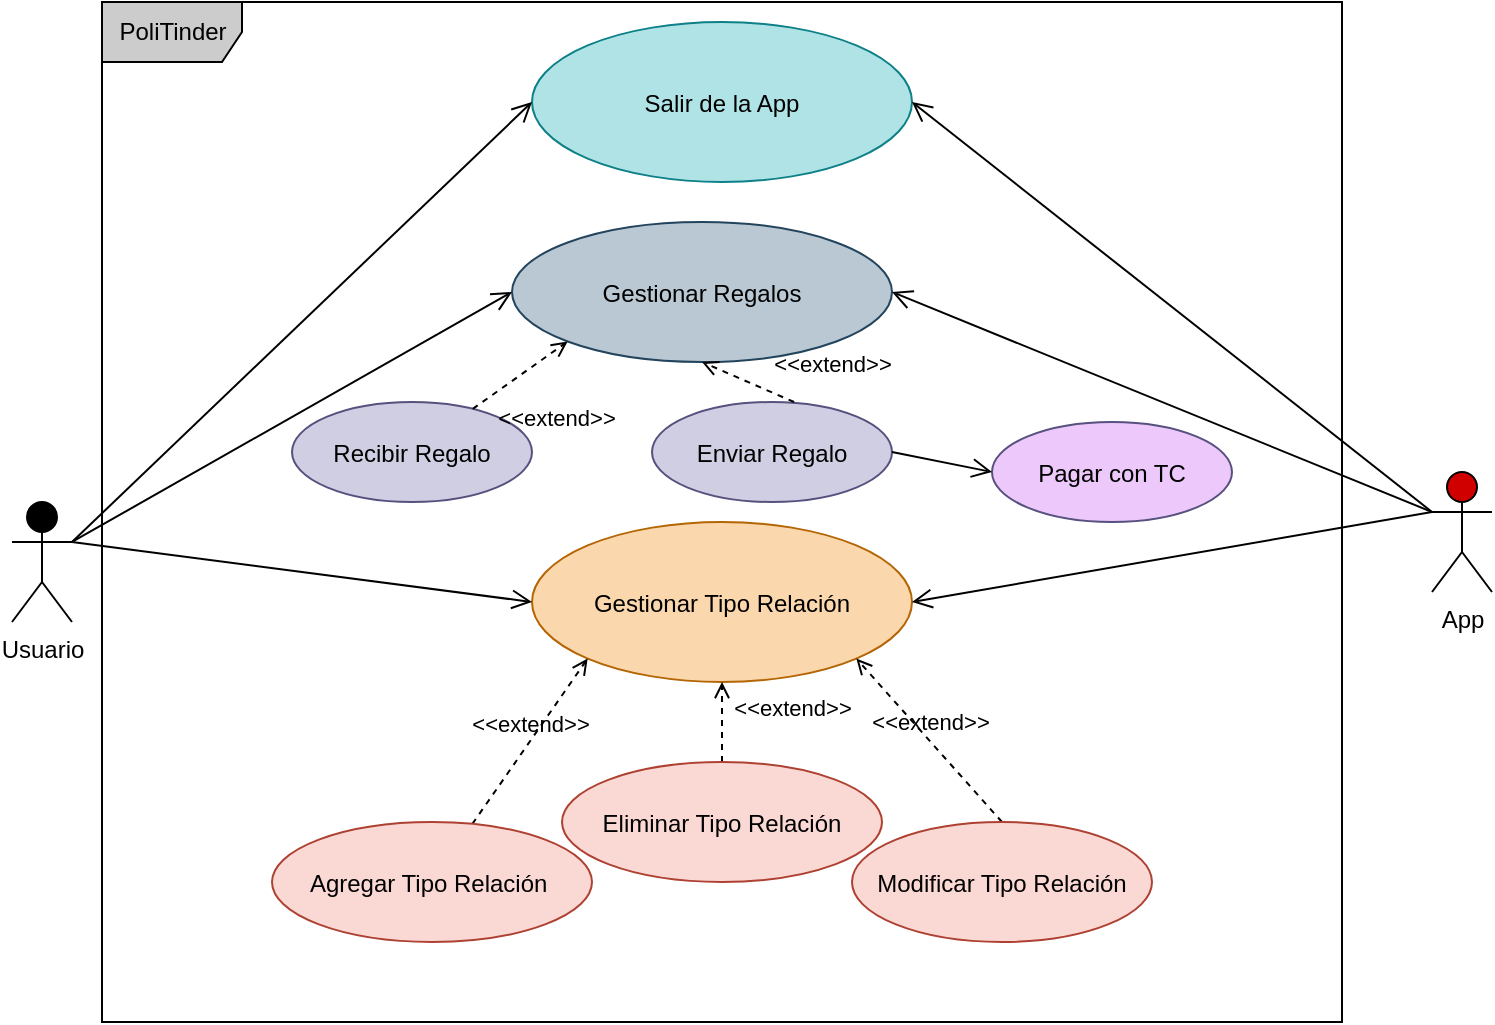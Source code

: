 <mxfile>
    <diagram id="fKEEVc4aK_-P88laXLWk" name="Page-1">
        <mxGraphModel dx="1036" dy="549" grid="1" gridSize="10" guides="1" tooltips="1" connect="1" arrows="1" fold="1" page="1" pageScale="1" pageWidth="850" pageHeight="1100" math="0" shadow="0">
            <root>
                <mxCell id="0"/>
                <mxCell id="1" parent="0"/>
                <mxCell id="2" value="Usuario" style="shape=umlActor;verticalLabelPosition=bottom;verticalAlign=top;html=1;fillColor=#000000;" vertex="1" parent="1">
                    <mxGeometry x="90" y="330" width="30" height="60" as="geometry"/>
                </mxCell>
                <mxCell id="3" value="App" style="shape=umlActor;verticalLabelPosition=bottom;verticalAlign=top;html=1;fillColor=#D00000;" vertex="1" parent="1">
                    <mxGeometry x="800" y="315" width="30" height="60" as="geometry"/>
                </mxCell>
                <mxCell id="4" value="PoliTinder" style="shape=umlFrame;tabPosition=left;html=1;boundedLbl=1;labelInHeader=1;width=70;height=30;fillColor=#CCCCCC;" vertex="1" parent="1">
                    <mxGeometry x="135" y="80" width="620" height="510" as="geometry"/>
                </mxCell>
                <mxCell id="6" value="Gestionar Tipo Relación" style="ellipse;fillColor=#fad7ac;strokeColor=#b46504;" vertex="1" parent="1">
                    <mxGeometry x="350" y="340" width="190" height="80" as="geometry"/>
                </mxCell>
                <mxCell id="7" value="Gestionar Regalos" style="ellipse;fillColor=#bac8d3;strokeColor=#23445d;" vertex="1" parent="1">
                    <mxGeometry x="340" y="190" width="190" height="70" as="geometry"/>
                </mxCell>
                <mxCell id="18" value="" style="endArrow=open;startArrow=none;endFill=0;startFill=0;endSize=8;html=1;verticalAlign=bottom;labelBackgroundColor=none;strokeWidth=1;entryX=0;entryY=0.5;entryDx=0;entryDy=0;exitX=1;exitY=0.333;exitDx=0;exitDy=0;exitPerimeter=0;" edge="1" parent="1" source="2" target="7">
                    <mxGeometry width="160" relative="1" as="geometry">
                        <mxPoint x="130.98" y="350" as="sourcePoint"/>
                        <mxPoint x="320" y="254.03" as="targetPoint"/>
                    </mxGeometry>
                </mxCell>
                <mxCell id="19" value="" style="endArrow=open;startArrow=none;endFill=0;startFill=0;endSize=8;html=1;verticalAlign=bottom;labelBackgroundColor=none;strokeWidth=1;entryX=0;entryY=0.5;entryDx=0;entryDy=0;exitX=1;exitY=0.333;exitDx=0;exitDy=0;exitPerimeter=0;" edge="1" parent="1" source="2" target="6">
                    <mxGeometry width="160" relative="1" as="geometry">
                        <mxPoint x="130.98" y="390" as="sourcePoint"/>
                        <mxPoint x="330" y="325" as="targetPoint"/>
                    </mxGeometry>
                </mxCell>
                <mxCell id="31" value="&amp;lt;&amp;lt;extend&amp;gt;&amp;gt;" style="html=1;verticalAlign=bottom;labelBackgroundColor=none;endArrow=open;endFill=0;dashed=1;entryX=0.5;entryY=1;entryDx=0;entryDy=0;" edge="1" parent="1" source="36" target="6">
                    <mxGeometry x="-0.107" y="-35" width="160" relative="1" as="geometry">
                        <mxPoint x="434.5" y="530" as="sourcePoint"/>
                        <mxPoint x="434.997" y="440.0" as="targetPoint"/>
                        <mxPoint as="offset"/>
                    </mxGeometry>
                </mxCell>
                <mxCell id="32" value="&amp;lt;&amp;lt;extend&amp;gt;&amp;gt;" style="html=1;verticalAlign=bottom;labelBackgroundColor=none;endArrow=open;endFill=0;dashed=1;entryX=1;entryY=1;entryDx=0;entryDy=0;exitX=0.5;exitY=0;exitDx=0;exitDy=0;" edge="1" parent="1" source="37" target="6">
                    <mxGeometry width="160" relative="1" as="geometry">
                        <mxPoint x="460" y="535.86" as="sourcePoint"/>
                        <mxPoint x="555.497" y="470.0" as="targetPoint"/>
                    </mxGeometry>
                </mxCell>
                <mxCell id="34" value="&amp;lt;&amp;lt;extend&amp;gt;&amp;gt;" style="html=1;verticalAlign=bottom;labelBackgroundColor=none;endArrow=open;endFill=0;dashed=1;entryX=0;entryY=1;entryDx=0;entryDy=0;" edge="1" parent="1" source="35" target="6">
                    <mxGeometry width="160" relative="1" as="geometry">
                        <mxPoint x="340.06" y="550.08" as="sourcePoint"/>
                        <mxPoint x="250.0" y="440.0" as="targetPoint"/>
                    </mxGeometry>
                </mxCell>
                <mxCell id="35" value="Agregar Tipo Relación " style="ellipse;fillColor=#fad9d5;strokeColor=#ae4132;" vertex="1" parent="1">
                    <mxGeometry x="220" y="490" width="160" height="60" as="geometry"/>
                </mxCell>
                <mxCell id="36" value="Eliminar Tipo Relación" style="ellipse;fillColor=#fad9d5;strokeColor=#ae4132;" vertex="1" parent="1">
                    <mxGeometry x="365" y="460" width="160" height="60" as="geometry"/>
                </mxCell>
                <mxCell id="37" value="Modificar Tipo Relación" style="ellipse;fillColor=#fad9d5;strokeColor=#ae4132;" vertex="1" parent="1">
                    <mxGeometry x="510" y="490" width="150" height="60" as="geometry"/>
                </mxCell>
                <mxCell id="38" value="Salir de la App" style="ellipse;fillColor=#b0e3e6;strokeColor=#0e8088;" vertex="1" parent="1">
                    <mxGeometry x="350" y="90" width="190" height="80" as="geometry"/>
                </mxCell>
                <mxCell id="39" value="" style="endArrow=open;startArrow=none;endFill=0;startFill=0;endSize=8;html=1;verticalAlign=bottom;labelBackgroundColor=none;strokeWidth=1;entryX=0;entryY=0.5;entryDx=0;entryDy=0;exitX=1;exitY=0.333;exitDx=0;exitDy=0;exitPerimeter=0;" edge="1" parent="1" source="2" target="38">
                    <mxGeometry width="160" relative="1" as="geometry">
                        <mxPoint x="130" y="317.5" as="sourcePoint"/>
                        <mxPoint x="329.02" y="252.5" as="targetPoint"/>
                    </mxGeometry>
                </mxCell>
                <mxCell id="41" value="Enviar Regalo" style="ellipse;fillColor=#d0cee2;strokeColor=#56517e;" vertex="1" parent="1">
                    <mxGeometry x="410" y="280" width="120" height="50" as="geometry"/>
                </mxCell>
                <mxCell id="42" value="Recibir Regalo" style="ellipse;fillColor=#d0cee2;strokeColor=#56517e;" vertex="1" parent="1">
                    <mxGeometry x="230" y="280" width="120" height="50" as="geometry"/>
                </mxCell>
                <mxCell id="43" value="&amp;lt;&amp;lt;extend&amp;gt;&amp;gt;" style="html=1;verticalAlign=bottom;labelBackgroundColor=none;endArrow=open;endFill=0;dashed=1;entryX=0;entryY=1;entryDx=0;entryDy=0;" edge="1" parent="1" source="42" target="7">
                    <mxGeometry x="-0.107" y="-35" width="160" relative="1" as="geometry">
                        <mxPoint x="380.005" y="270.027" as="sourcePoint"/>
                        <mxPoint x="386.587" y="220.0" as="targetPoint"/>
                        <mxPoint as="offset"/>
                    </mxGeometry>
                </mxCell>
                <mxCell id="44" value="&amp;lt;&amp;lt;extend&amp;gt;&amp;gt;" style="html=1;verticalAlign=bottom;labelBackgroundColor=none;endArrow=open;endFill=0;dashed=1;exitX=0.592;exitY=0;exitDx=0;exitDy=0;exitPerimeter=0;entryX=0.5;entryY=1;entryDx=0;entryDy=0;" edge="1" parent="1" source="41" target="7">
                    <mxGeometry x="-1" y="-21" width="160" relative="1" as="geometry">
                        <mxPoint x="439.997" y="290.626" as="sourcePoint"/>
                        <mxPoint x="473.237" y="230.0" as="targetPoint"/>
                        <mxPoint x="11" y="9" as="offset"/>
                    </mxGeometry>
                </mxCell>
                <mxCell id="46" value="Pagar con TC" style="ellipse;fillColor=#EDC8FA;strokeColor=#56517e;" vertex="1" parent="1">
                    <mxGeometry x="580" y="290" width="120" height="50" as="geometry"/>
                </mxCell>
                <mxCell id="52" value="" style="endArrow=open;startArrow=none;endFill=0;startFill=0;endSize=8;html=1;verticalAlign=bottom;labelBackgroundColor=none;strokeWidth=1;exitX=0;exitY=0.333;exitDx=0;exitDy=0;exitPerimeter=0;entryX=1;entryY=0.5;entryDx=0;entryDy=0;" edge="1" parent="1" source="3" target="38">
                    <mxGeometry width="160" relative="1" as="geometry">
                        <mxPoint x="710" y="364.46" as="sourcePoint"/>
                        <mxPoint x="943" y="140" as="targetPoint"/>
                    </mxGeometry>
                </mxCell>
                <mxCell id="53" value="" style="endArrow=open;startArrow=none;endFill=0;startFill=0;endSize=8;html=1;verticalAlign=bottom;labelBackgroundColor=none;strokeWidth=1;exitX=0;exitY=0.333;exitDx=0;exitDy=0;exitPerimeter=0;entryX=1;entryY=0.5;entryDx=0;entryDy=0;" edge="1" parent="1" source="3" target="7">
                    <mxGeometry width="160" relative="1" as="geometry">
                        <mxPoint x="890" y="435" as="sourcePoint"/>
                        <mxPoint x="540" y="200" as="targetPoint"/>
                    </mxGeometry>
                </mxCell>
                <mxCell id="54" value="" style="endArrow=open;startArrow=none;endFill=0;startFill=0;endSize=8;html=1;verticalAlign=bottom;labelBackgroundColor=none;strokeWidth=1;exitX=0;exitY=0.333;exitDx=0;exitDy=0;exitPerimeter=0;entryX=1;entryY=0.5;entryDx=0;entryDy=0;" edge="1" parent="1" source="3" target="6">
                    <mxGeometry width="160" relative="1" as="geometry">
                        <mxPoint x="890" y="465" as="sourcePoint"/>
                        <mxPoint x="540" y="330" as="targetPoint"/>
                    </mxGeometry>
                </mxCell>
                <mxCell id="55" value="" style="endArrow=open;startArrow=none;endFill=0;startFill=0;endSize=8;html=1;verticalAlign=bottom;labelBackgroundColor=none;strokeWidth=1;exitX=1;exitY=0.5;exitDx=0;exitDy=0;entryX=0;entryY=0.5;entryDx=0;entryDy=0;" edge="1" parent="1" source="41" target="46">
                    <mxGeometry width="160" relative="1" as="geometry">
                        <mxPoint x="420" y="315" as="sourcePoint"/>
                        <mxPoint x="580" y="315" as="targetPoint"/>
                    </mxGeometry>
                </mxCell>
            </root>
        </mxGraphModel>
    </diagram>
</mxfile>